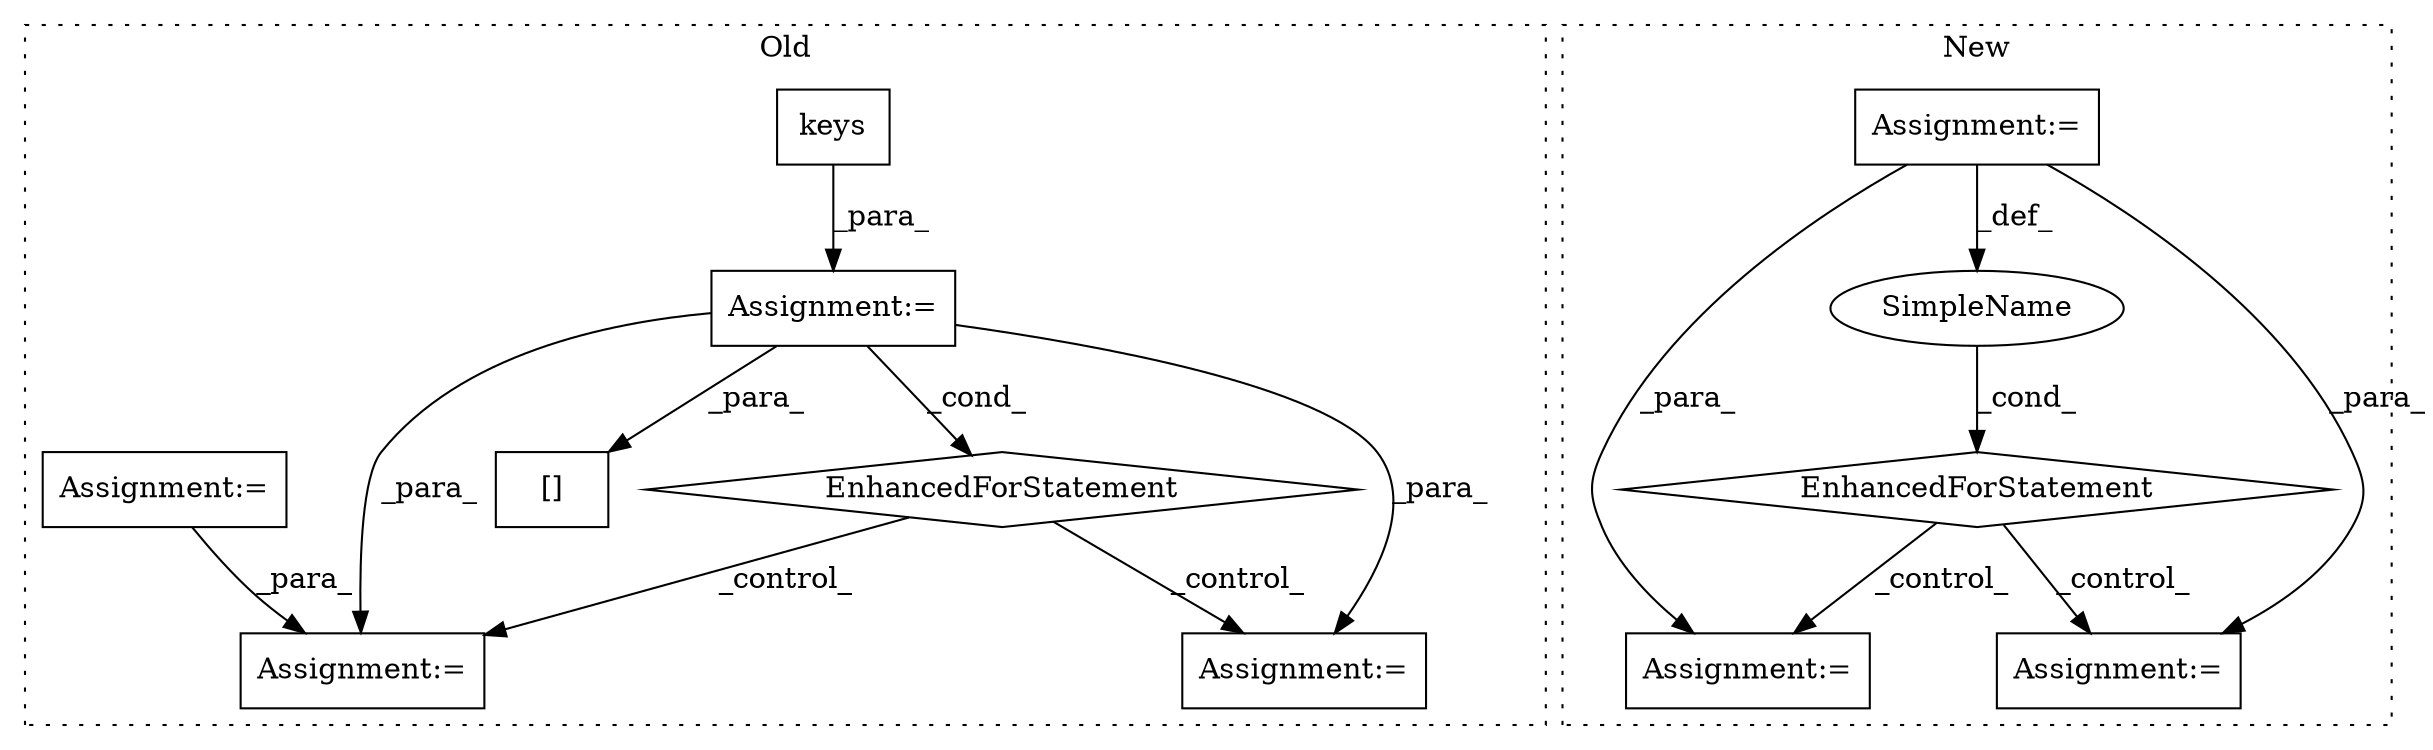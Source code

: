digraph G {
subgraph cluster0 {
1 [label="keys" a="32" s="1368" l="6" shape="box"];
4 [label="Assignment:=" a="7" s="1295,1374" l="53,2" shape="box"];
5 [label="EnhancedForStatement" a="70" s="1295,1374" l="53,2" shape="diamond"];
8 [label="[]" a="2" s="1392,1405" l="8,1" shape="box"];
9 [label="Assignment:=" a="7" s="1466" l="1" shape="box"];
11 [label="Assignment:=" a="7" s="1421" l="1" shape="box"];
12 [label="Assignment:=" a="7" s="1231" l="1" shape="box"];
label = "Old";
style="dotted";
}
subgraph cluster1 {
2 [label="EnhancedForStatement" a="70" s="1775,1897" l="73,2" shape="diamond"];
3 [label="Assignment:=" a="7" s="1775,1897" l="73,2" shape="box"];
6 [label="Assignment:=" a="7" s="1914" l="1" shape="box"];
7 [label="SimpleName" a="42" s="1852" l="8" shape="ellipse"];
10 [label="Assignment:=" a="7" s="2181" l="1" shape="box"];
label = "New";
style="dotted";
}
1 -> 4 [label="_para_"];
2 -> 6 [label="_control_"];
2 -> 10 [label="_control_"];
3 -> 7 [label="_def_"];
3 -> 10 [label="_para_"];
3 -> 6 [label="_para_"];
4 -> 8 [label="_para_"];
4 -> 11 [label="_para_"];
4 -> 5 [label="_cond_"];
4 -> 9 [label="_para_"];
5 -> 11 [label="_control_"];
5 -> 9 [label="_control_"];
7 -> 2 [label="_cond_"];
12 -> 11 [label="_para_"];
}